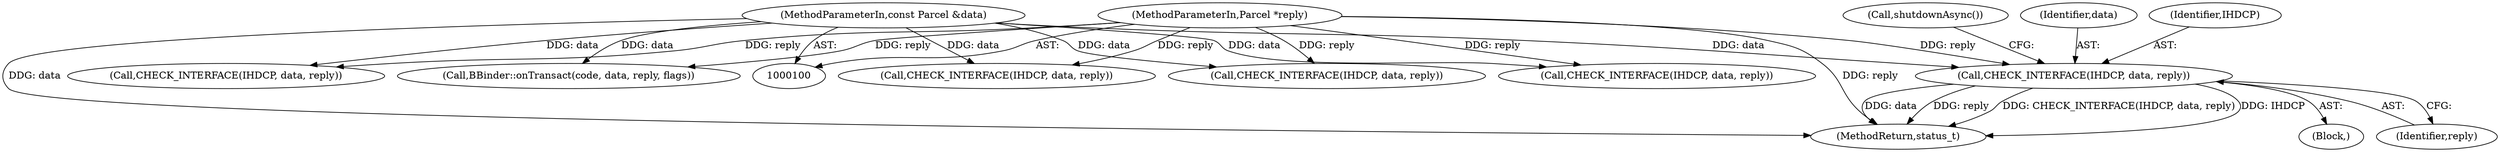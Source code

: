 digraph "0_Android_c82e31a7039a03dca7b37c65b7890ba5c1e18ced@pointer" {
"1000150" [label="(Call,CHECK_INTERFACE(IHDCP, data, reply))"];
"1000102" [label="(MethodParameterIn,const Parcel &data)"];
"1000103" [label="(MethodParameterIn,Parcel *reply)"];
"1000150" [label="(Call,CHECK_INTERFACE(IHDCP, data, reply))"];
"1000103" [label="(MethodParameterIn,Parcel *reply)"];
"1000230" [label="(Call,CHECK_INTERFACE(IHDCP, data, reply))"];
"1000357" [label="(MethodReturn,status_t)"];
"1000155" [label="(Call,shutdownAsync())"];
"1000111" [label="(Call,CHECK_INTERFACE(IHDCP, data, reply))"];
"1000152" [label="(Identifier,data)"];
"1000160" [label="(Call,CHECK_INTERFACE(IHDCP, data, reply))"];
"1000102" [label="(MethodParameterIn,const Parcel &data)"];
"1000352" [label="(Call,BBinder::onTransact(code, data, reply, flags))"];
"1000149" [label="(Block,)"];
"1000130" [label="(Call,CHECK_INTERFACE(IHDCP, data, reply))"];
"1000151" [label="(Identifier,IHDCP)"];
"1000153" [label="(Identifier,reply)"];
"1000150" -> "1000149"  [label="AST: "];
"1000150" -> "1000153"  [label="CFG: "];
"1000151" -> "1000150"  [label="AST: "];
"1000152" -> "1000150"  [label="AST: "];
"1000153" -> "1000150"  [label="AST: "];
"1000155" -> "1000150"  [label="CFG: "];
"1000150" -> "1000357"  [label="DDG: IHDCP"];
"1000150" -> "1000357"  [label="DDG: data"];
"1000150" -> "1000357"  [label="DDG: reply"];
"1000150" -> "1000357"  [label="DDG: CHECK_INTERFACE(IHDCP, data, reply)"];
"1000102" -> "1000150"  [label="DDG: data"];
"1000103" -> "1000150"  [label="DDG: reply"];
"1000102" -> "1000100"  [label="AST: "];
"1000102" -> "1000357"  [label="DDG: data"];
"1000102" -> "1000111"  [label="DDG: data"];
"1000102" -> "1000130"  [label="DDG: data"];
"1000102" -> "1000160"  [label="DDG: data"];
"1000102" -> "1000230"  [label="DDG: data"];
"1000102" -> "1000352"  [label="DDG: data"];
"1000103" -> "1000100"  [label="AST: "];
"1000103" -> "1000357"  [label="DDG: reply"];
"1000103" -> "1000111"  [label="DDG: reply"];
"1000103" -> "1000130"  [label="DDG: reply"];
"1000103" -> "1000160"  [label="DDG: reply"];
"1000103" -> "1000230"  [label="DDG: reply"];
"1000103" -> "1000352"  [label="DDG: reply"];
}
